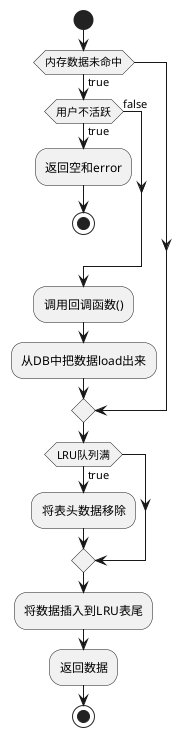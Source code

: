 @startuml
'https://plantuml.com/activity-diagram-beta

start
if (内存数据未命中) then (true)
    if (用户不活跃) then(false)
    else (true)
        :返回空和error;
        stop
    endif
:调用回调函数();
:从DB中把数据load出来;
endif

if (LRU队列满) then(true)
:将表头数据移除;
endif
:将数据插入到LRU表尾;
:返回数据;
stop

@enduml
